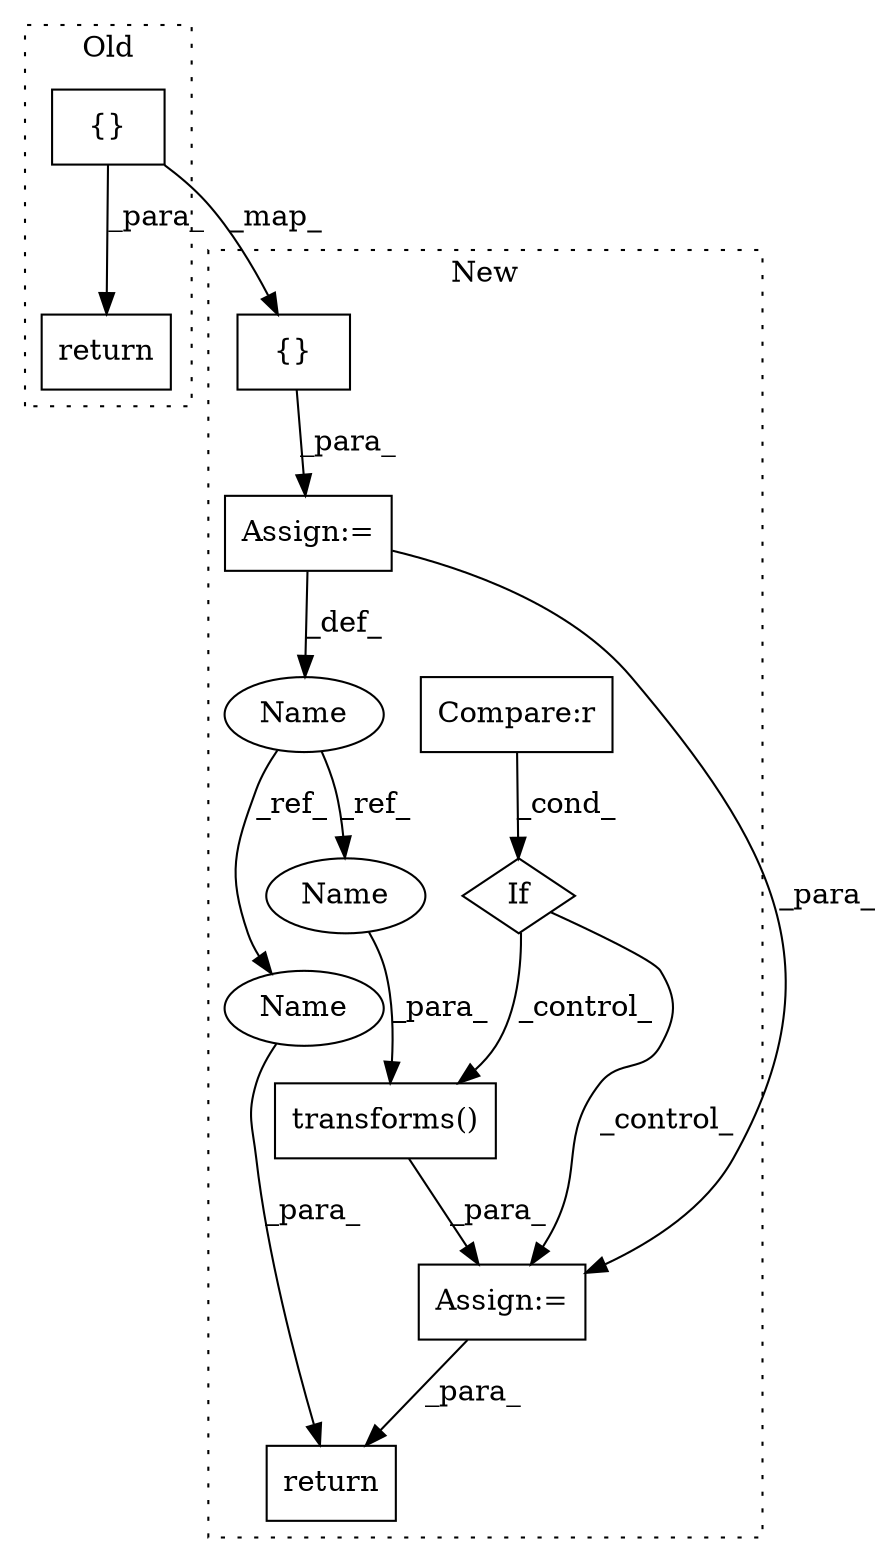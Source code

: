 digraph G {
subgraph cluster0 {
1 [label="return" a="93" s="6070" l="7" shape="box"];
8 [label="{}" a="95" s="6077,6178" l="14,11" shape="box"];
label = "Old";
style="dotted";
}
subgraph cluster1 {
2 [label="transforms()" a="75" s="6254,6276" l="16,1" shape="box"];
3 [label="return" a="93" s="6287" l="7" shape="box"];
4 [label="Assign:=" a="68" s="6251" l="3" shape="box"];
5 [label="If" a="96" s="6201" l="3" shape="diamond"];
6 [label="Compare:r" a="40" s="6204" l="27" shape="box"];
7 [label="{}" a="95" s="6079,6180" l="14,11" shape="box"];
9 [label="Name" a="87" s="6070" l="6" shape="ellipse"];
10 [label="Assign:=" a="68" s="6076" l="3" shape="box"];
11 [label="Name" a="87" s="6270" l="6" shape="ellipse"];
12 [label="Name" a="87" s="6294" l="6" shape="ellipse"];
label = "New";
style="dotted";
}
2 -> 4 [label="_para_"];
4 -> 3 [label="_para_"];
5 -> 4 [label="_control_"];
5 -> 2 [label="_control_"];
6 -> 5 [label="_cond_"];
7 -> 10 [label="_para_"];
8 -> 1 [label="_para_"];
8 -> 7 [label="_map_"];
9 -> 11 [label="_ref_"];
9 -> 12 [label="_ref_"];
10 -> 4 [label="_para_"];
10 -> 9 [label="_def_"];
11 -> 2 [label="_para_"];
12 -> 3 [label="_para_"];
}